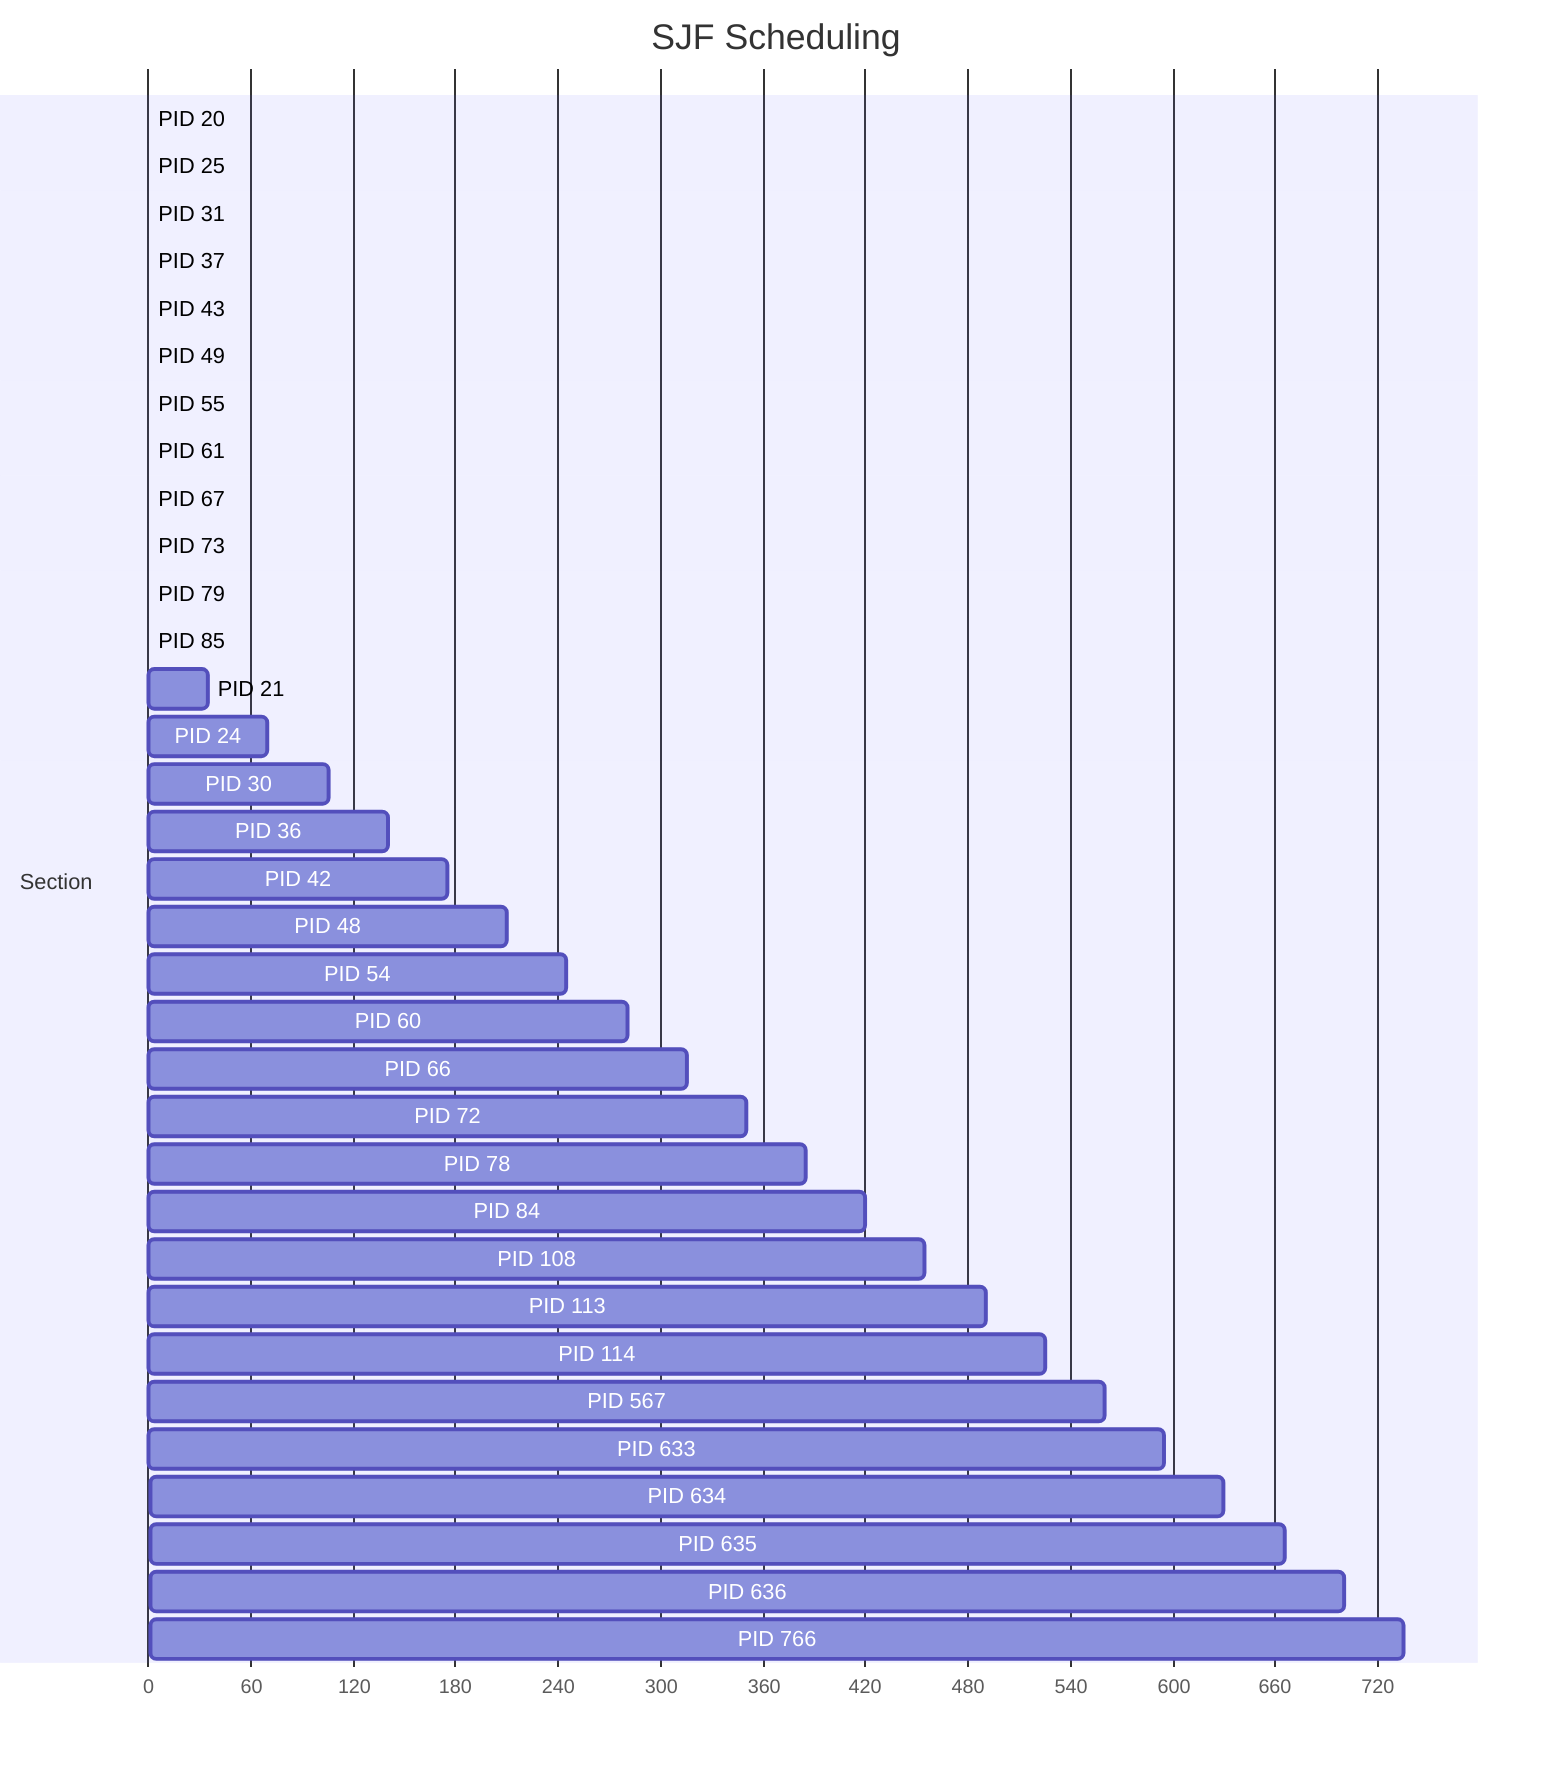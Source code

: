 gantt
title SJF Scheduling
dateFormat  X
axisFormat %s
section Section
PID 20 : 0, 0
PID 25 : 0, 0
PID 31 : 0, 0
PID 37 : 0, 0
PID 43 : 0, 0
PID 49 : 0, 0
PID 55 : 0, 0
PID 61 : 0, 0
PID 67 : 0, 0
PID 73 : 0, 0
PID 79 : 0, 0
PID 85 : 0, 0
PID 21 : 0, 35
PID 24 : 35, 70
PID 30 : 70, 105
PID 36 : 105, 140
PID 42 : 140, 175
PID 48 : 175, 210
PID 54 : 210, 245
PID 60 : 245, 280
PID 66 : 280, 315
PID 72 : 315, 350
PID 78 : 350, 385
PID 84 : 385, 420
PID 108 : 420, 455
PID 113 : 455, 490
PID 114 : 490, 525
PID 567 : 525, 560
PID 633 : 560, 595
PID 634 : 595, 630
PID 635 : 630, 665
PID 636 : 665, 700
PID 766 : 700, 735